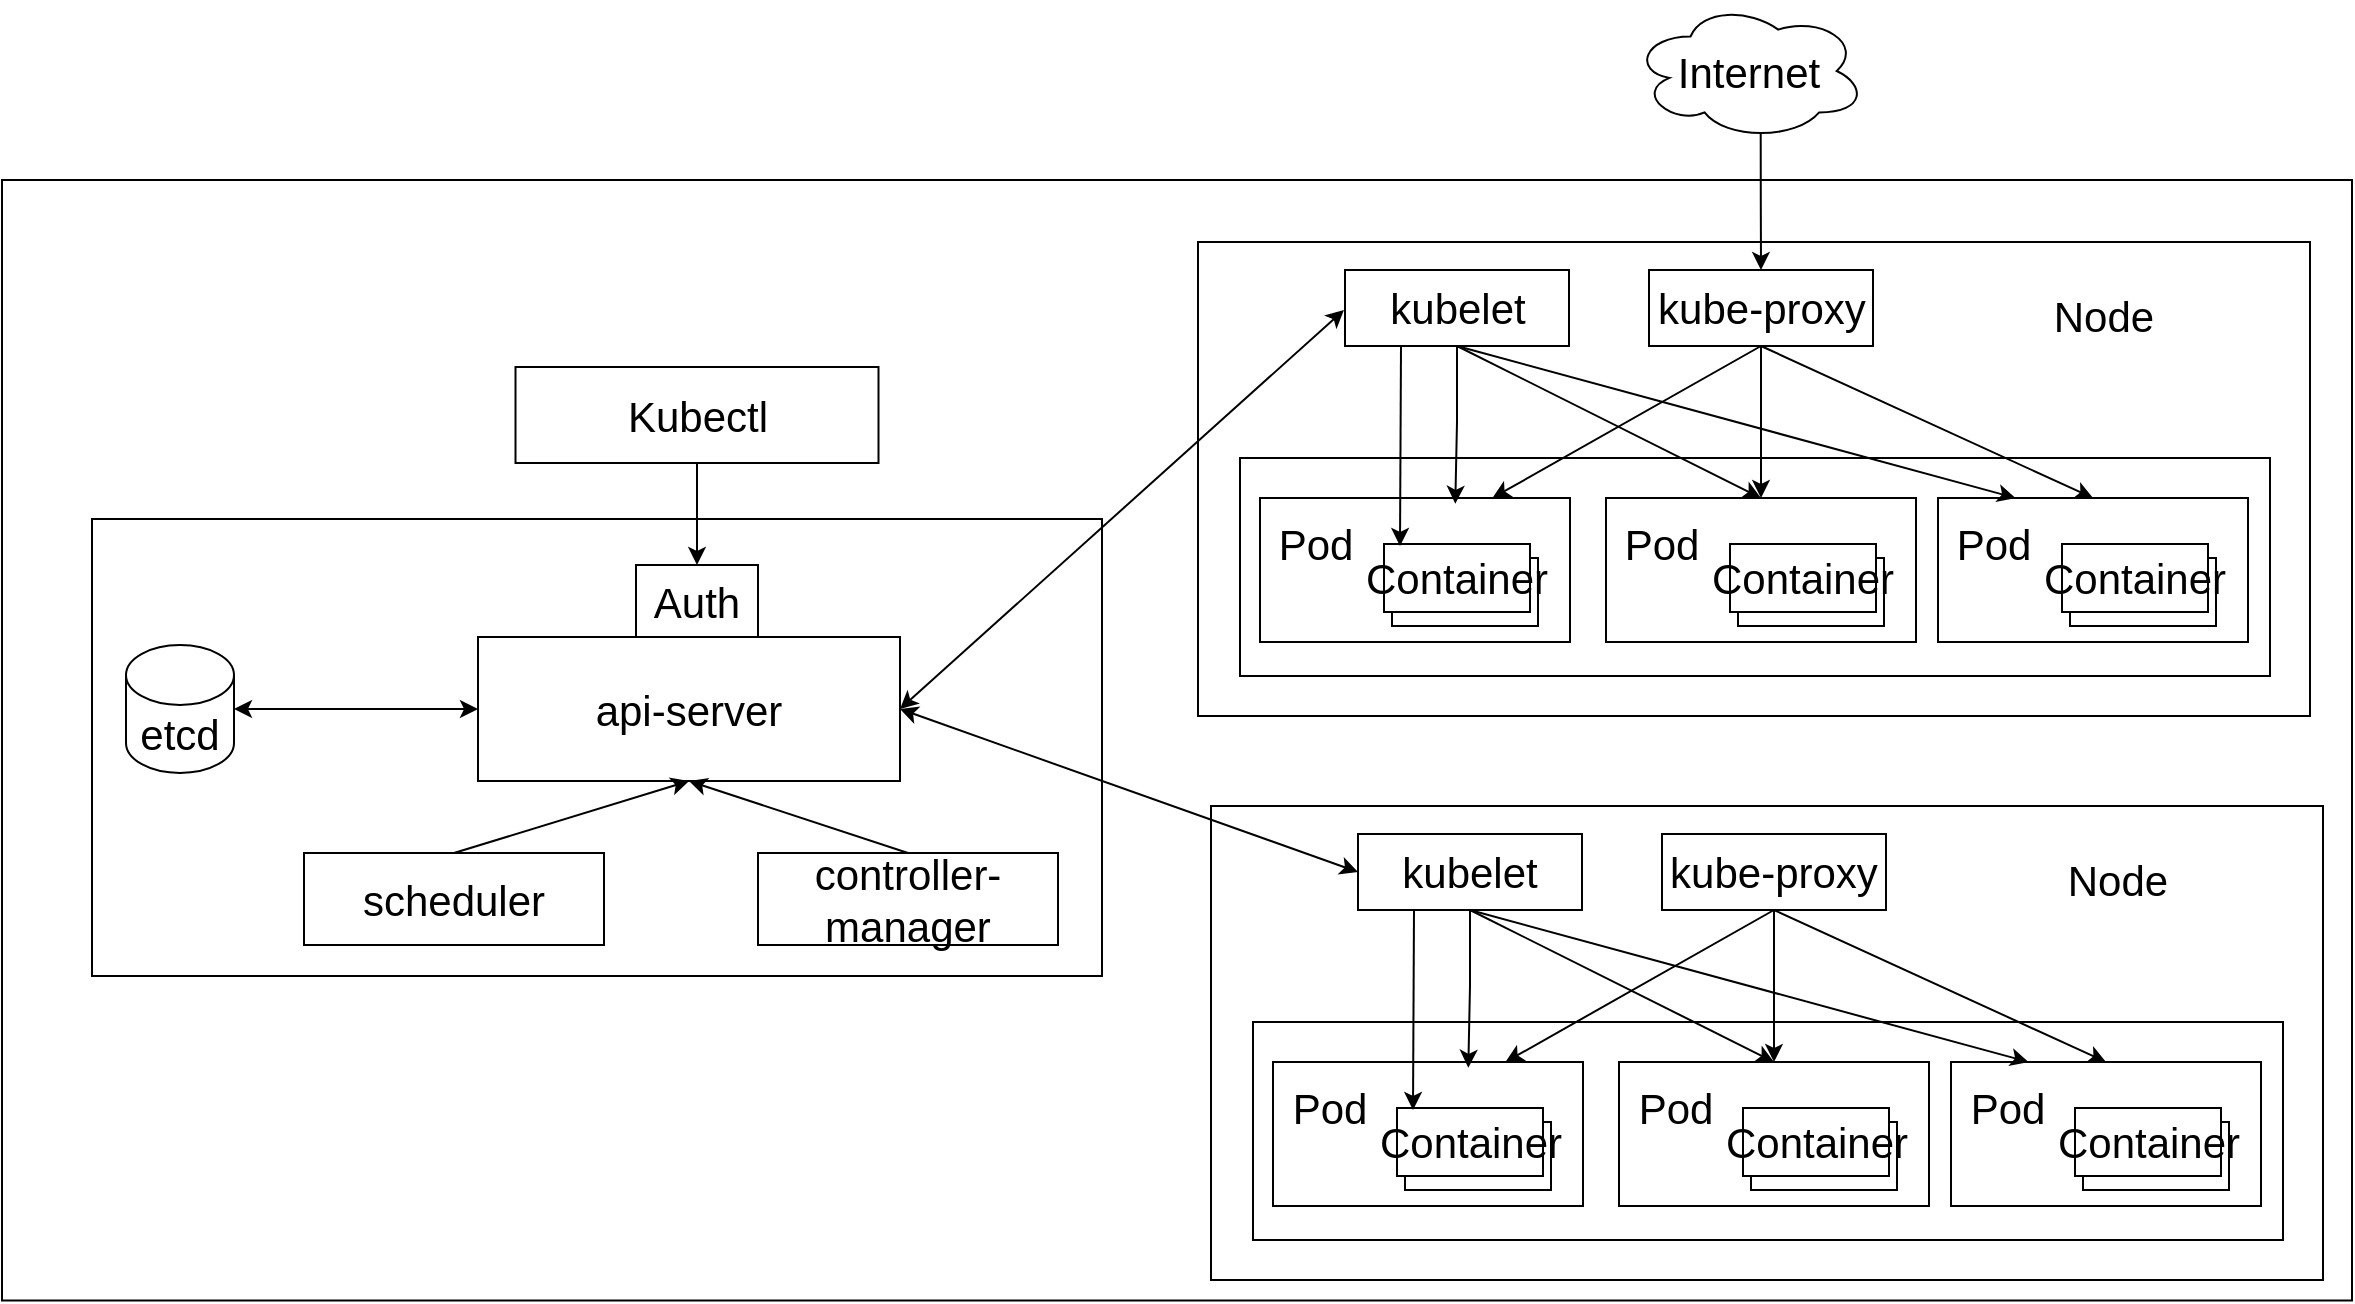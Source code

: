 <mxfile version="24.0.9" type="github">
  <diagram name="第 1 页" id="yPxHdP31CilHvLU8h6nL">
    <mxGraphModel dx="1674" dy="761" grid="0" gridSize="10" guides="1" tooltips="1" connect="1" arrows="1" fold="1" page="1" pageScale="1" pageWidth="4681" pageHeight="3300" math="0" shadow="0">
      <root>
        <mxCell id="0" />
        <mxCell id="1" parent="0" />
        <mxCell id="-n5f4ZLlYOX0yHl8WOVY-122" value="" style="rounded=0;whiteSpace=wrap;html=1;fontSize=21;" parent="1" vertex="1">
          <mxGeometry x="47" y="195" width="1175" height="560.25" as="geometry" />
        </mxCell>
        <mxCell id="-n5f4ZLlYOX0yHl8WOVY-20" value="" style="rounded=0;whiteSpace=wrap;html=1;fontSize=21;" parent="1" vertex="1">
          <mxGeometry x="753" y="674" width="73" height="34" as="geometry" />
        </mxCell>
        <mxCell id="-n5f4ZLlYOX0yHl8WOVY-1" value="" style="rounded=0;whiteSpace=wrap;html=1;fontSize=21;" parent="1" vertex="1">
          <mxGeometry x="92" y="364.5" width="505" height="228.5" as="geometry" />
        </mxCell>
        <mxCell id="-n5f4ZLlYOX0yHl8WOVY-2" value="&lt;font style=&quot;font-size: 21px;&quot;&gt;etcd&lt;/font&gt;" style="shape=cylinder3;whiteSpace=wrap;html=1;boundedLbl=1;backgroundOutline=1;size=15;fontSize=21;" parent="1" vertex="1">
          <mxGeometry x="109" y="427.5" width="54" height="64" as="geometry" />
        </mxCell>
        <mxCell id="-n5f4ZLlYOX0yHl8WOVY-3" value="&lt;font style=&quot;font-size: 21px;&quot;&gt;api-server&lt;/font&gt;" style="rounded=0;whiteSpace=wrap;html=1;fontSize=21;" parent="1" vertex="1">
          <mxGeometry x="285" y="423.5" width="211" height="72" as="geometry" />
        </mxCell>
        <mxCell id="-n5f4ZLlYOX0yHl8WOVY-10" style="rounded=0;orthogonalLoop=1;jettySize=auto;html=1;exitX=0.5;exitY=0;exitDx=0;exitDy=0;entryX=0.5;entryY=1;entryDx=0;entryDy=0;fontSize=21;" parent="1" source="-n5f4ZLlYOX0yHl8WOVY-6" target="-n5f4ZLlYOX0yHl8WOVY-3" edge="1">
          <mxGeometry relative="1" as="geometry" />
        </mxCell>
        <mxCell id="-n5f4ZLlYOX0yHl8WOVY-6" value="&lt;font style=&quot;font-size: 21px;&quot;&gt;controller-manager&lt;/font&gt;" style="rounded=0;whiteSpace=wrap;html=1;fontSize=21;" parent="1" vertex="1">
          <mxGeometry x="425" y="531.5" width="150" height="46" as="geometry" />
        </mxCell>
        <mxCell id="-n5f4ZLlYOX0yHl8WOVY-11" style="rounded=0;orthogonalLoop=1;jettySize=auto;html=1;exitX=0.5;exitY=0;exitDx=0;exitDy=0;entryX=0.5;entryY=1;entryDx=0;entryDy=0;fontSize=21;" parent="1" source="-n5f4ZLlYOX0yHl8WOVY-7" target="-n5f4ZLlYOX0yHl8WOVY-3" edge="1">
          <mxGeometry relative="1" as="geometry" />
        </mxCell>
        <mxCell id="-n5f4ZLlYOX0yHl8WOVY-7" value="&lt;font style=&quot;font-size: 21px;&quot;&gt;scheduler&lt;/font&gt;" style="rounded=0;whiteSpace=wrap;html=1;fontSize=21;" parent="1" vertex="1">
          <mxGeometry x="198" y="531.5" width="150" height="46" as="geometry" />
        </mxCell>
        <mxCell id="-n5f4ZLlYOX0yHl8WOVY-12" style="rounded=0;orthogonalLoop=1;jettySize=auto;html=1;exitX=0;exitY=0.5;exitDx=0;exitDy=0;entryX=1;entryY=0.5;entryDx=0;entryDy=0;entryPerimeter=0;startArrow=classic;startFill=1;fontSize=21;" parent="1" source="-n5f4ZLlYOX0yHl8WOVY-3" target="-n5f4ZLlYOX0yHl8WOVY-2" edge="1">
          <mxGeometry relative="1" as="geometry" />
        </mxCell>
        <mxCell id="-n5f4ZLlYOX0yHl8WOVY-13" value="&lt;font style=&quot;font-size: 21px;&quot;&gt;Auth&lt;/font&gt;" style="rounded=0;whiteSpace=wrap;html=1;fontSize=21;" parent="1" vertex="1">
          <mxGeometry x="364" y="387.5" width="61" height="36" as="geometry" />
        </mxCell>
        <mxCell id="-n5f4ZLlYOX0yHl8WOVY-15" style="edgeStyle=orthogonalEdgeStyle;rounded=0;orthogonalLoop=1;jettySize=auto;html=1;exitX=0.5;exitY=1;exitDx=0;exitDy=0;entryX=0.5;entryY=0;entryDx=0;entryDy=0;fontSize=21;" parent="1" source="-n5f4ZLlYOX0yHl8WOVY-14" target="-n5f4ZLlYOX0yHl8WOVY-13" edge="1">
          <mxGeometry relative="1" as="geometry" />
        </mxCell>
        <mxCell id="-n5f4ZLlYOX0yHl8WOVY-14" value="&lt;font style=&quot;font-size: 21px;&quot;&gt;Kubectl&lt;/font&gt;" style="rounded=0;whiteSpace=wrap;html=1;fontSize=21;" parent="1" vertex="1">
          <mxGeometry x="303.75" y="288.5" width="181.5" height="48" as="geometry" />
        </mxCell>
        <mxCell id="-n5f4ZLlYOX0yHl8WOVY-16" value="" style="rounded=0;whiteSpace=wrap;html=1;fontSize=21;" parent="1" vertex="1">
          <mxGeometry x="651.5" y="508" width="556" height="237" as="geometry" />
        </mxCell>
        <mxCell id="-n5f4ZLlYOX0yHl8WOVY-17" value="" style="rounded=0;whiteSpace=wrap;html=1;fontSize=21;" parent="1" vertex="1">
          <mxGeometry x="672.5" y="616" width="515" height="109" as="geometry" />
        </mxCell>
        <mxCell id="-n5f4ZLlYOX0yHl8WOVY-18" value="" style="rounded=0;whiteSpace=wrap;html=1;fontSize=21;" parent="1" vertex="1">
          <mxGeometry x="682.5" y="636" width="155" height="72" as="geometry" />
        </mxCell>
        <mxCell id="-n5f4ZLlYOX0yHl8WOVY-21" value="" style="rounded=0;whiteSpace=wrap;html=1;fontSize=21;" parent="1" vertex="1">
          <mxGeometry x="748.5" y="666" width="73" height="34" as="geometry" />
        </mxCell>
        <mxCell id="-n5f4ZLlYOX0yHl8WOVY-19" value="&lt;font style=&quot;font-size: 21px;&quot;&gt;Container&lt;/font&gt;" style="rounded=0;whiteSpace=wrap;html=1;fontSize=21;" parent="1" vertex="1">
          <mxGeometry x="744.5" y="659" width="73" height="34" as="geometry" />
        </mxCell>
        <mxCell id="-n5f4ZLlYOX0yHl8WOVY-27" value="&lt;font style=&quot;font-size: 21px;&quot;&gt;Pod&lt;/font&gt;" style="text;html=1;strokeColor=none;fillColor=none;align=center;verticalAlign=middle;whiteSpace=wrap;rounded=0;fontSize=21;" parent="1" vertex="1">
          <mxGeometry x="680.5" y="644" width="60" height="30" as="geometry" />
        </mxCell>
        <mxCell id="-n5f4ZLlYOX0yHl8WOVY-28" value="" style="rounded=0;whiteSpace=wrap;html=1;fontSize=21;" parent="1" vertex="1">
          <mxGeometry x="926" y="674" width="73" height="34" as="geometry" />
        </mxCell>
        <mxCell id="-n5f4ZLlYOX0yHl8WOVY-29" value="" style="rounded=0;whiteSpace=wrap;html=1;fontSize=21;" parent="1" vertex="1">
          <mxGeometry x="855.5" y="636" width="155" height="72" as="geometry" />
        </mxCell>
        <mxCell id="-n5f4ZLlYOX0yHl8WOVY-30" value="" style="rounded=0;whiteSpace=wrap;html=1;fontSize=21;" parent="1" vertex="1">
          <mxGeometry x="921.5" y="666" width="73" height="34" as="geometry" />
        </mxCell>
        <mxCell id="-n5f4ZLlYOX0yHl8WOVY-31" value="&lt;font style=&quot;font-size: 21px;&quot;&gt;Container&lt;/font&gt;" style="rounded=0;whiteSpace=wrap;html=1;fontSize=21;" parent="1" vertex="1">
          <mxGeometry x="917.5" y="659" width="73" height="34" as="geometry" />
        </mxCell>
        <mxCell id="-n5f4ZLlYOX0yHl8WOVY-32" value="&lt;font style=&quot;font-size: 21px;&quot;&gt;Pod&lt;/font&gt;" style="text;html=1;strokeColor=none;fillColor=none;align=center;verticalAlign=middle;whiteSpace=wrap;rounded=0;fontSize=21;" parent="1" vertex="1">
          <mxGeometry x="853.5" y="644" width="60" height="30" as="geometry" />
        </mxCell>
        <mxCell id="-n5f4ZLlYOX0yHl8WOVY-40" value="" style="rounded=0;whiteSpace=wrap;html=1;fontSize=21;" parent="1" vertex="1">
          <mxGeometry x="1092" y="674" width="73" height="34" as="geometry" />
        </mxCell>
        <mxCell id="-n5f4ZLlYOX0yHl8WOVY-41" value="" style="rounded=0;whiteSpace=wrap;html=1;fontSize=21;" parent="1" vertex="1">
          <mxGeometry x="1021.5" y="636" width="155" height="72" as="geometry" />
        </mxCell>
        <mxCell id="-n5f4ZLlYOX0yHl8WOVY-42" value="" style="rounded=0;whiteSpace=wrap;html=1;fontSize=21;" parent="1" vertex="1">
          <mxGeometry x="1087.5" y="666" width="73" height="34" as="geometry" />
        </mxCell>
        <mxCell id="-n5f4ZLlYOX0yHl8WOVY-43" value="&lt;font style=&quot;font-size: 21px;&quot;&gt;Container&lt;/font&gt;" style="rounded=0;whiteSpace=wrap;html=1;fontSize=21;" parent="1" vertex="1">
          <mxGeometry x="1083.5" y="659" width="73" height="34" as="geometry" />
        </mxCell>
        <mxCell id="-n5f4ZLlYOX0yHl8WOVY-44" value="&lt;font style=&quot;font-size: 21px;&quot;&gt;Pod&lt;/font&gt;" style="text;html=1;strokeColor=none;fillColor=none;align=center;verticalAlign=middle;whiteSpace=wrap;rounded=0;fontSize=21;" parent="1" vertex="1">
          <mxGeometry x="1019.5" y="644" width="60" height="30" as="geometry" />
        </mxCell>
        <mxCell id="-n5f4ZLlYOX0yHl8WOVY-57" style="rounded=0;orthogonalLoop=1;jettySize=auto;html=1;exitX=0.5;exitY=1;exitDx=0;exitDy=0;entryX=0.5;entryY=0;entryDx=0;entryDy=0;fontSize=21;" parent="1" source="-n5f4ZLlYOX0yHl8WOVY-45" target="-n5f4ZLlYOX0yHl8WOVY-29" edge="1">
          <mxGeometry relative="1" as="geometry" />
        </mxCell>
        <mxCell id="-n5f4ZLlYOX0yHl8WOVY-58" style="rounded=0;orthogonalLoop=1;jettySize=auto;html=1;exitX=0.5;exitY=1;exitDx=0;exitDy=0;entryX=0.25;entryY=0;entryDx=0;entryDy=0;fontSize=21;" parent="1" source="-n5f4ZLlYOX0yHl8WOVY-45" target="-n5f4ZLlYOX0yHl8WOVY-41" edge="1">
          <mxGeometry relative="1" as="geometry">
            <mxPoint x="1099.5" y="634" as="targetPoint" />
          </mxGeometry>
        </mxCell>
        <mxCell id="-n5f4ZLlYOX0yHl8WOVY-118" style="rounded=0;orthogonalLoop=1;jettySize=auto;html=1;exitX=0;exitY=0.5;exitDx=0;exitDy=0;entryX=1;entryY=0.5;entryDx=0;entryDy=0;startArrow=classic;startFill=1;fontSize=21;" parent="1" source="-n5f4ZLlYOX0yHl8WOVY-45" target="-n5f4ZLlYOX0yHl8WOVY-3" edge="1">
          <mxGeometry relative="1" as="geometry" />
        </mxCell>
        <mxCell id="-n5f4ZLlYOX0yHl8WOVY-45" value="&lt;font style=&quot;font-size: 21px;&quot;&gt;kubelet&lt;/font&gt;" style="rounded=0;whiteSpace=wrap;html=1;fontSize=21;" parent="1" vertex="1">
          <mxGeometry x="725" y="522" width="112" height="38" as="geometry" />
        </mxCell>
        <mxCell id="-n5f4ZLlYOX0yHl8WOVY-54" style="rounded=0;orthogonalLoop=1;jettySize=auto;html=1;exitX=0.5;exitY=1;exitDx=0;exitDy=0;entryX=0.5;entryY=0;entryDx=0;entryDy=0;fontSize=21;" parent="1" source="-n5f4ZLlYOX0yHl8WOVY-46" target="-n5f4ZLlYOX0yHl8WOVY-41" edge="1">
          <mxGeometry relative="1" as="geometry" />
        </mxCell>
        <mxCell id="-n5f4ZLlYOX0yHl8WOVY-59" style="edgeStyle=orthogonalEdgeStyle;rounded=0;orthogonalLoop=1;jettySize=auto;html=1;exitX=0.5;exitY=1;exitDx=0;exitDy=0;fontSize=21;" parent="1" source="-n5f4ZLlYOX0yHl8WOVY-46" target="-n5f4ZLlYOX0yHl8WOVY-29" edge="1">
          <mxGeometry relative="1" as="geometry" />
        </mxCell>
        <mxCell id="-n5f4ZLlYOX0yHl8WOVY-60" style="rounded=0;orthogonalLoop=1;jettySize=auto;html=1;exitX=0.5;exitY=1;exitDx=0;exitDy=0;entryX=0.75;entryY=0;entryDx=0;entryDy=0;fontSize=21;" parent="1" source="-n5f4ZLlYOX0yHl8WOVY-46" target="-n5f4ZLlYOX0yHl8WOVY-18" edge="1">
          <mxGeometry relative="1" as="geometry" />
        </mxCell>
        <mxCell id="-n5f4ZLlYOX0yHl8WOVY-46" value="&lt;font style=&quot;font-size: 21px;&quot;&gt;kube-proxy&lt;/font&gt;" style="rounded=0;whiteSpace=wrap;html=1;fontSize=21;" parent="1" vertex="1">
          <mxGeometry x="877" y="522" width="112" height="38" as="geometry" />
        </mxCell>
        <mxCell id="-n5f4ZLlYOX0yHl8WOVY-51" style="edgeStyle=orthogonalEdgeStyle;rounded=0;orthogonalLoop=1;jettySize=auto;html=1;exitX=0.25;exitY=1;exitDx=0;exitDy=0;fontSize=21;" parent="1" source="-n5f4ZLlYOX0yHl8WOVY-45" edge="1">
          <mxGeometry relative="1" as="geometry">
            <mxPoint x="752.5" y="660" as="targetPoint" />
          </mxGeometry>
        </mxCell>
        <mxCell id="-n5f4ZLlYOX0yHl8WOVY-56" style="edgeStyle=orthogonalEdgeStyle;rounded=0;orthogonalLoop=1;jettySize=auto;html=1;exitX=0.5;exitY=1;exitDx=0;exitDy=0;entryX=0.63;entryY=0.04;entryDx=0;entryDy=0;entryPerimeter=0;fontSize=21;" parent="1" source="-n5f4ZLlYOX0yHl8WOVY-45" target="-n5f4ZLlYOX0yHl8WOVY-18" edge="1">
          <mxGeometry relative="1" as="geometry" />
        </mxCell>
        <mxCell id="-n5f4ZLlYOX0yHl8WOVY-62" value="&lt;font style=&quot;font-size: 21px;&quot;&gt;Node&lt;/font&gt;" style="text;html=1;strokeColor=none;fillColor=none;align=center;verticalAlign=middle;whiteSpace=wrap;rounded=0;fontSize=21;" parent="1" vertex="1">
          <mxGeometry x="1074.5" y="530" width="60" height="30" as="geometry" />
        </mxCell>
        <mxCell id="-n5f4ZLlYOX0yHl8WOVY-90" value="" style="rounded=0;whiteSpace=wrap;html=1;fontSize=21;" parent="1" vertex="1">
          <mxGeometry x="746.5" y="392" width="73" height="34" as="geometry" />
        </mxCell>
        <mxCell id="-n5f4ZLlYOX0yHl8WOVY-91" value="" style="rounded=0;whiteSpace=wrap;html=1;fontSize=21;" parent="1" vertex="1">
          <mxGeometry x="645" y="226" width="556" height="237" as="geometry" />
        </mxCell>
        <mxCell id="-n5f4ZLlYOX0yHl8WOVY-92" value="" style="rounded=0;whiteSpace=wrap;html=1;fontSize=21;" parent="1" vertex="1">
          <mxGeometry x="666" y="334" width="515" height="109" as="geometry" />
        </mxCell>
        <mxCell id="-n5f4ZLlYOX0yHl8WOVY-93" value="" style="rounded=0;whiteSpace=wrap;html=1;fontSize=21;" parent="1" vertex="1">
          <mxGeometry x="676" y="354" width="155" height="72" as="geometry" />
        </mxCell>
        <mxCell id="-n5f4ZLlYOX0yHl8WOVY-94" value="" style="rounded=0;whiteSpace=wrap;html=1;fontSize=21;" parent="1" vertex="1">
          <mxGeometry x="742" y="384" width="73" height="34" as="geometry" />
        </mxCell>
        <mxCell id="-n5f4ZLlYOX0yHl8WOVY-95" value="&lt;font style=&quot;font-size: 21px;&quot;&gt;Container&lt;/font&gt;" style="rounded=0;whiteSpace=wrap;html=1;fontSize=21;" parent="1" vertex="1">
          <mxGeometry x="738" y="377" width="73" height="34" as="geometry" />
        </mxCell>
        <mxCell id="-n5f4ZLlYOX0yHl8WOVY-96" value="&lt;font style=&quot;font-size: 21px;&quot;&gt;Pod&lt;/font&gt;" style="text;html=1;strokeColor=none;fillColor=none;align=center;verticalAlign=middle;whiteSpace=wrap;rounded=0;fontSize=21;" parent="1" vertex="1">
          <mxGeometry x="674" y="362" width="60" height="30" as="geometry" />
        </mxCell>
        <mxCell id="-n5f4ZLlYOX0yHl8WOVY-97" value="" style="rounded=0;whiteSpace=wrap;html=1;fontSize=21;" parent="1" vertex="1">
          <mxGeometry x="919.5" y="392" width="73" height="34" as="geometry" />
        </mxCell>
        <mxCell id="-n5f4ZLlYOX0yHl8WOVY-98" value="" style="rounded=0;whiteSpace=wrap;html=1;fontSize=21;" parent="1" vertex="1">
          <mxGeometry x="849" y="354" width="155" height="72" as="geometry" />
        </mxCell>
        <mxCell id="-n5f4ZLlYOX0yHl8WOVY-99" value="" style="rounded=0;whiteSpace=wrap;html=1;fontSize=21;" parent="1" vertex="1">
          <mxGeometry x="915" y="384" width="73" height="34" as="geometry" />
        </mxCell>
        <mxCell id="-n5f4ZLlYOX0yHl8WOVY-100" value="&lt;font style=&quot;font-size: 21px;&quot;&gt;Container&lt;/font&gt;" style="rounded=0;whiteSpace=wrap;html=1;fontSize=21;" parent="1" vertex="1">
          <mxGeometry x="911" y="377" width="73" height="34" as="geometry" />
        </mxCell>
        <mxCell id="-n5f4ZLlYOX0yHl8WOVY-101" value="&lt;font style=&quot;font-size: 21px;&quot;&gt;Pod&lt;/font&gt;" style="text;html=1;strokeColor=none;fillColor=none;align=center;verticalAlign=middle;whiteSpace=wrap;rounded=0;fontSize=21;" parent="1" vertex="1">
          <mxGeometry x="847" y="362" width="60" height="30" as="geometry" />
        </mxCell>
        <mxCell id="-n5f4ZLlYOX0yHl8WOVY-102" value="" style="rounded=0;whiteSpace=wrap;html=1;fontSize=21;" parent="1" vertex="1">
          <mxGeometry x="1085.5" y="392" width="73" height="34" as="geometry" />
        </mxCell>
        <mxCell id="-n5f4ZLlYOX0yHl8WOVY-103" value="" style="rounded=0;whiteSpace=wrap;html=1;fontSize=21;" parent="1" vertex="1">
          <mxGeometry x="1015" y="354" width="155" height="72" as="geometry" />
        </mxCell>
        <mxCell id="-n5f4ZLlYOX0yHl8WOVY-104" value="" style="rounded=0;whiteSpace=wrap;html=1;fontSize=21;" parent="1" vertex="1">
          <mxGeometry x="1081" y="384" width="73" height="34" as="geometry" />
        </mxCell>
        <mxCell id="-n5f4ZLlYOX0yHl8WOVY-105" value="&lt;font style=&quot;font-size: 21px;&quot;&gt;Container&lt;/font&gt;" style="rounded=0;whiteSpace=wrap;html=1;fontSize=21;" parent="1" vertex="1">
          <mxGeometry x="1077" y="377" width="73" height="34" as="geometry" />
        </mxCell>
        <mxCell id="-n5f4ZLlYOX0yHl8WOVY-106" value="&lt;font style=&quot;font-size: 21px;&quot;&gt;Pod&lt;/font&gt;" style="text;html=1;strokeColor=none;fillColor=none;align=center;verticalAlign=middle;whiteSpace=wrap;rounded=0;fontSize=21;" parent="1" vertex="1">
          <mxGeometry x="1013" y="362" width="60" height="30" as="geometry" />
        </mxCell>
        <mxCell id="-n5f4ZLlYOX0yHl8WOVY-107" style="rounded=0;orthogonalLoop=1;jettySize=auto;html=1;exitX=0.5;exitY=1;exitDx=0;exitDy=0;entryX=0.5;entryY=0;entryDx=0;entryDy=0;fontSize=21;" parent="1" source="-n5f4ZLlYOX0yHl8WOVY-109" target="-n5f4ZLlYOX0yHl8WOVY-98" edge="1">
          <mxGeometry relative="1" as="geometry" />
        </mxCell>
        <mxCell id="-n5f4ZLlYOX0yHl8WOVY-108" style="rounded=0;orthogonalLoop=1;jettySize=auto;html=1;exitX=0.5;exitY=1;exitDx=0;exitDy=0;entryX=0.25;entryY=0;entryDx=0;entryDy=0;fontSize=21;" parent="1" source="-n5f4ZLlYOX0yHl8WOVY-109" target="-n5f4ZLlYOX0yHl8WOVY-103" edge="1">
          <mxGeometry relative="1" as="geometry">
            <mxPoint x="1093" y="352" as="targetPoint" />
          </mxGeometry>
        </mxCell>
        <mxCell id="-n5f4ZLlYOX0yHl8WOVY-109" value="&lt;font style=&quot;font-size: 21px;&quot;&gt;kubelet&lt;/font&gt;" style="rounded=0;whiteSpace=wrap;html=1;fontSize=21;" parent="1" vertex="1">
          <mxGeometry x="718.5" y="240" width="112" height="38" as="geometry" />
        </mxCell>
        <mxCell id="-n5f4ZLlYOX0yHl8WOVY-110" style="rounded=0;orthogonalLoop=1;jettySize=auto;html=1;exitX=0.5;exitY=1;exitDx=0;exitDy=0;entryX=0.5;entryY=0;entryDx=0;entryDy=0;fontSize=21;" parent="1" source="-n5f4ZLlYOX0yHl8WOVY-113" target="-n5f4ZLlYOX0yHl8WOVY-103" edge="1">
          <mxGeometry relative="1" as="geometry" />
        </mxCell>
        <mxCell id="-n5f4ZLlYOX0yHl8WOVY-111" style="edgeStyle=orthogonalEdgeStyle;rounded=0;orthogonalLoop=1;jettySize=auto;html=1;exitX=0.5;exitY=1;exitDx=0;exitDy=0;fontSize=21;" parent="1" source="-n5f4ZLlYOX0yHl8WOVY-113" target="-n5f4ZLlYOX0yHl8WOVY-98" edge="1">
          <mxGeometry relative="1" as="geometry" />
        </mxCell>
        <mxCell id="-n5f4ZLlYOX0yHl8WOVY-112" style="rounded=0;orthogonalLoop=1;jettySize=auto;html=1;exitX=0.5;exitY=1;exitDx=0;exitDy=0;entryX=0.75;entryY=0;entryDx=0;entryDy=0;fontSize=21;" parent="1" source="-n5f4ZLlYOX0yHl8WOVY-113" target="-n5f4ZLlYOX0yHl8WOVY-93" edge="1">
          <mxGeometry relative="1" as="geometry" />
        </mxCell>
        <mxCell id="-n5f4ZLlYOX0yHl8WOVY-113" value="&lt;font style=&quot;font-size: 21px;&quot;&gt;kube-proxy&lt;/font&gt;" style="rounded=0;whiteSpace=wrap;html=1;fontSize=21;" parent="1" vertex="1">
          <mxGeometry x="870.5" y="240" width="112" height="38" as="geometry" />
        </mxCell>
        <mxCell id="-n5f4ZLlYOX0yHl8WOVY-114" style="edgeStyle=orthogonalEdgeStyle;rounded=0;orthogonalLoop=1;jettySize=auto;html=1;exitX=0.25;exitY=1;exitDx=0;exitDy=0;fontSize=21;" parent="1" source="-n5f4ZLlYOX0yHl8WOVY-109" edge="1">
          <mxGeometry relative="1" as="geometry">
            <mxPoint x="746" y="378" as="targetPoint" />
          </mxGeometry>
        </mxCell>
        <mxCell id="-n5f4ZLlYOX0yHl8WOVY-115" style="edgeStyle=orthogonalEdgeStyle;rounded=0;orthogonalLoop=1;jettySize=auto;html=1;exitX=0.5;exitY=1;exitDx=0;exitDy=0;entryX=0.63;entryY=0.04;entryDx=0;entryDy=0;entryPerimeter=0;fontSize=21;" parent="1" source="-n5f4ZLlYOX0yHl8WOVY-109" target="-n5f4ZLlYOX0yHl8WOVY-93" edge="1">
          <mxGeometry relative="1" as="geometry" />
        </mxCell>
        <mxCell id="-n5f4ZLlYOX0yHl8WOVY-116" value="&lt;font style=&quot;font-size: 21px;&quot;&gt;Node&lt;/font&gt;" style="text;html=1;strokeColor=none;fillColor=none;align=center;verticalAlign=middle;whiteSpace=wrap;rounded=0;fontSize=21;" parent="1" vertex="1">
          <mxGeometry x="1068" y="248" width="60" height="30" as="geometry" />
        </mxCell>
        <mxCell id="-n5f4ZLlYOX0yHl8WOVY-117" style="rounded=0;orthogonalLoop=1;jettySize=auto;html=1;exitX=1;exitY=0.5;exitDx=0;exitDy=0;startArrow=classic;startFill=1;fontSize=21;" parent="1" source="-n5f4ZLlYOX0yHl8WOVY-3" edge="1">
          <mxGeometry relative="1" as="geometry">
            <mxPoint x="718" y="260" as="targetPoint" />
          </mxGeometry>
        </mxCell>
        <mxCell id="-n5f4ZLlYOX0yHl8WOVY-125" style="edgeStyle=orthogonalEdgeStyle;rounded=0;orthogonalLoop=1;jettySize=auto;html=1;exitX=0.55;exitY=0.95;exitDx=0;exitDy=0;exitPerimeter=0;fontSize=21;" parent="1" source="-n5f4ZLlYOX0yHl8WOVY-124" target="-n5f4ZLlYOX0yHl8WOVY-113" edge="1">
          <mxGeometry relative="1" as="geometry" />
        </mxCell>
        <mxCell id="-n5f4ZLlYOX0yHl8WOVY-124" value="&lt;font style=&quot;font-size: 21px;&quot;&gt;Internet&lt;/font&gt;" style="ellipse;shape=cloud;whiteSpace=wrap;html=1;fontSize=21;" parent="1" vertex="1">
          <mxGeometry x="862" y="106" width="117" height="69" as="geometry" />
        </mxCell>
      </root>
    </mxGraphModel>
  </diagram>
</mxfile>
